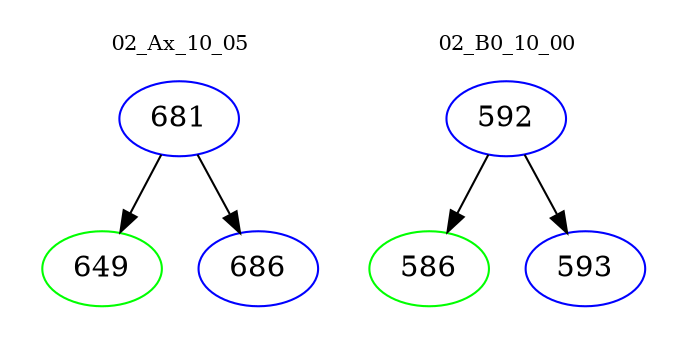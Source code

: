 digraph{
subgraph cluster_0 {
color = white
label = "02_Ax_10_05";
fontsize=10;
T0_681 [label="681", color="blue"]
T0_681 -> T0_649 [color="black"]
T0_649 [label="649", color="green"]
T0_681 -> T0_686 [color="black"]
T0_686 [label="686", color="blue"]
}
subgraph cluster_1 {
color = white
label = "02_B0_10_00";
fontsize=10;
T1_592 [label="592", color="blue"]
T1_592 -> T1_586 [color="black"]
T1_586 [label="586", color="green"]
T1_592 -> T1_593 [color="black"]
T1_593 [label="593", color="blue"]
}
}
